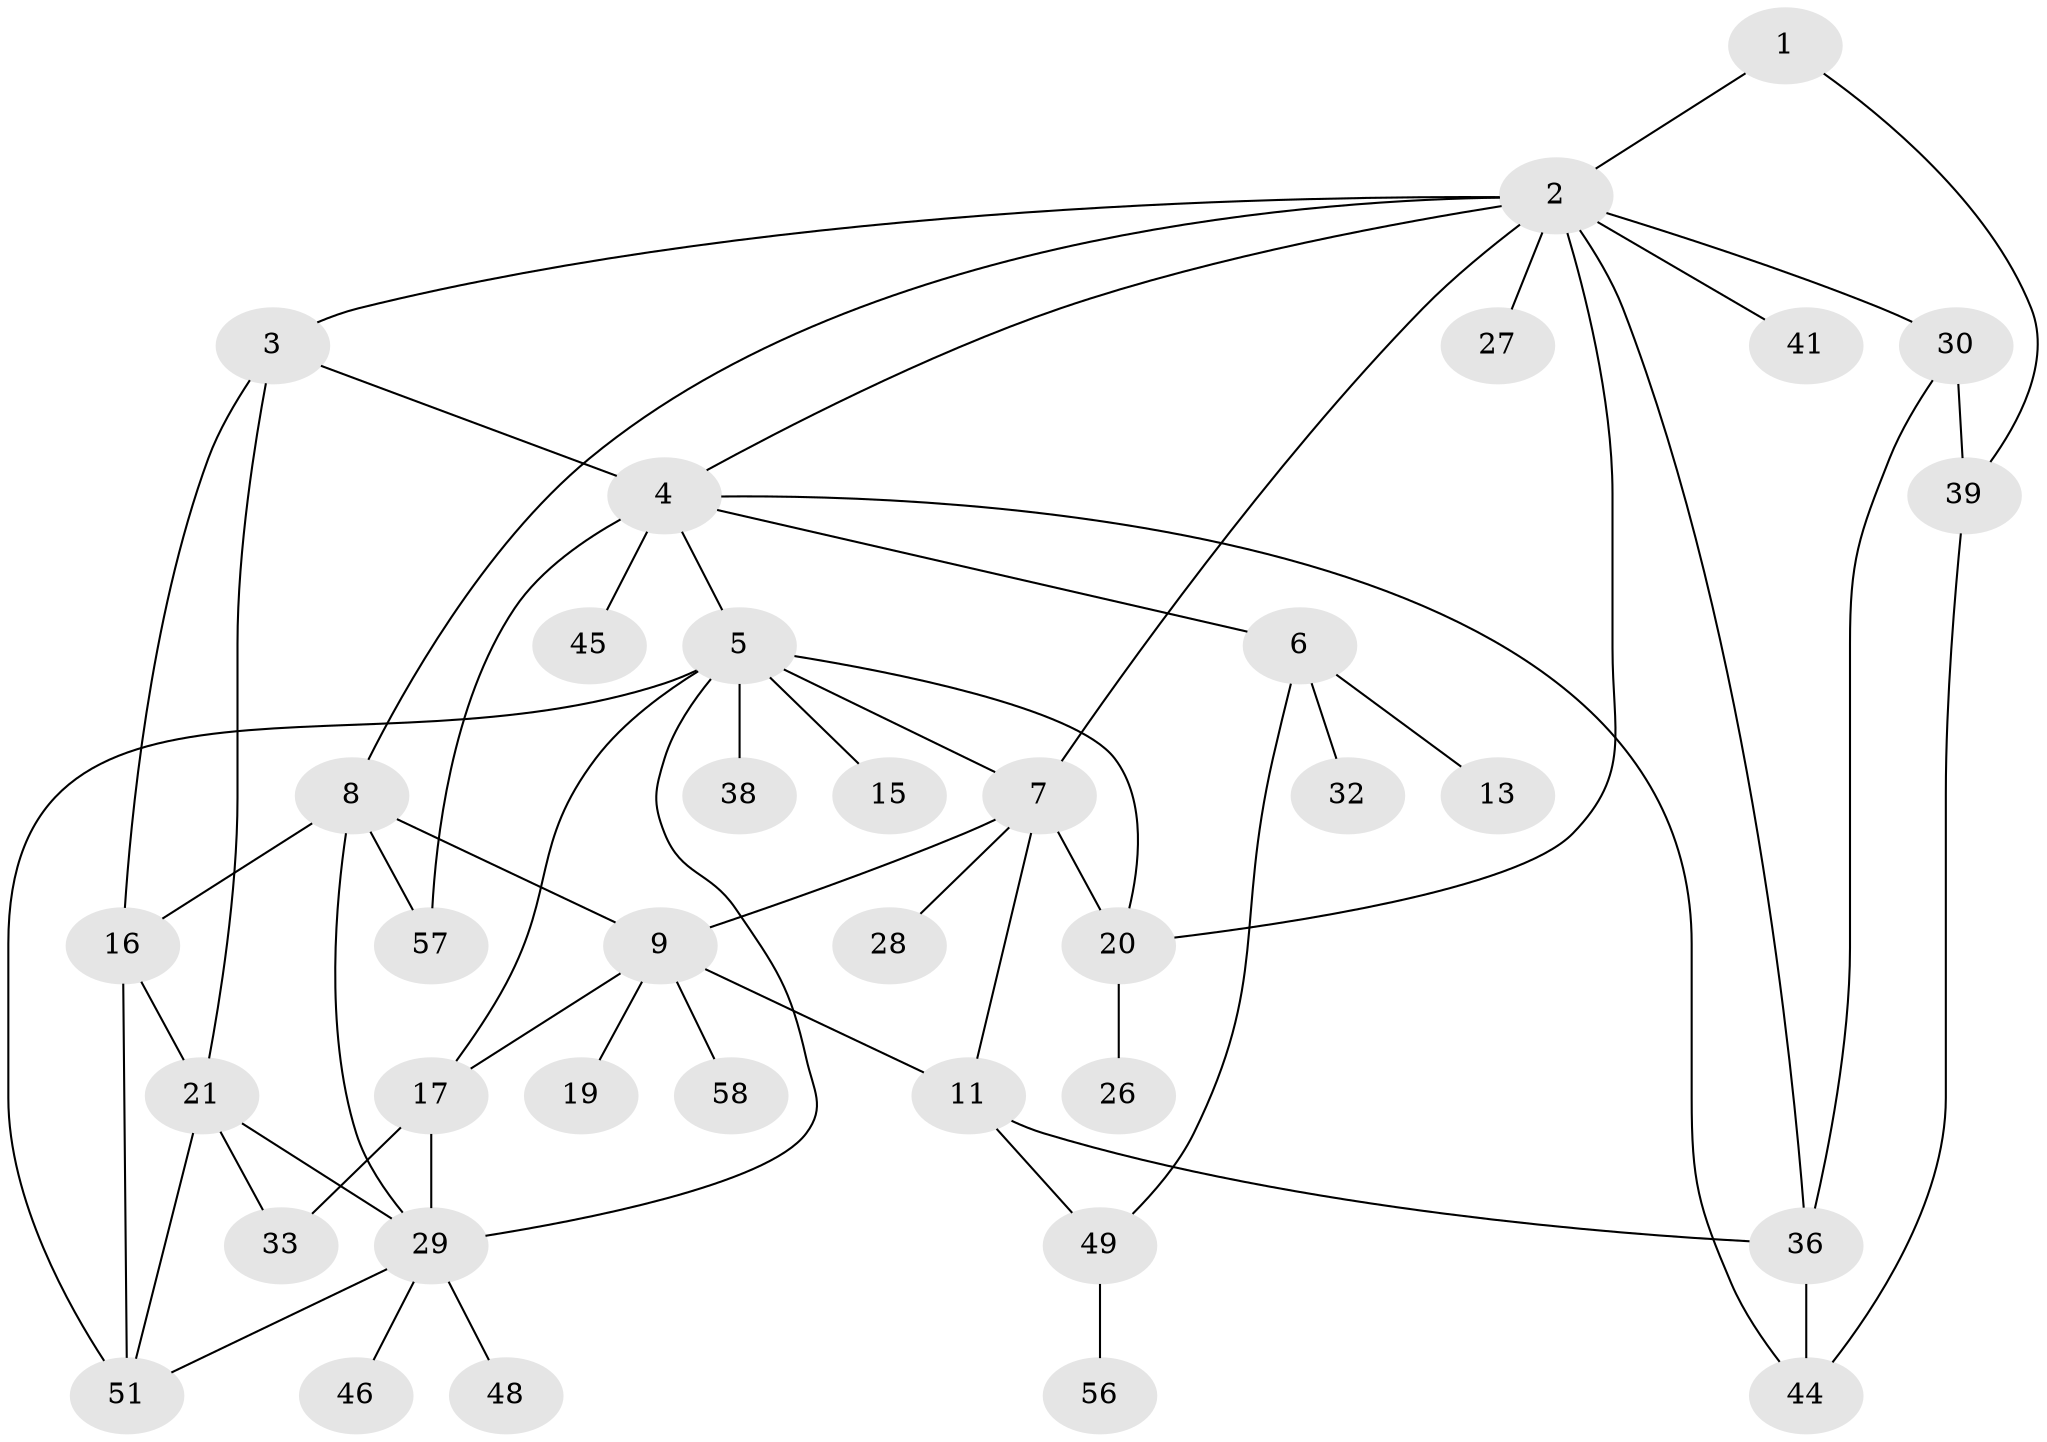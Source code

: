 // original degree distribution, {2: 0.25862068965517243, 11: 0.017241379310344827, 5: 0.13793103448275862, 4: 0.1206896551724138, 1: 0.29310344827586204, 3: 0.13793103448275862, 6: 0.034482758620689655}
// Generated by graph-tools (version 1.1) at 2025/41/03/06/25 10:41:26]
// undirected, 37 vertices, 59 edges
graph export_dot {
graph [start="1"]
  node [color=gray90,style=filled];
  1;
  2 [super="+25"];
  3 [super="+12"];
  4 [super="+43"];
  5 [super="+22"];
  6 [super="+10"];
  7 [super="+18"];
  8 [super="+24"];
  9 [super="+14"];
  11 [super="+35"];
  13;
  15;
  16 [super="+31"];
  17;
  19 [super="+34"];
  20 [super="+55"];
  21 [super="+23"];
  26;
  27;
  28;
  29 [super="+40"];
  30 [super="+37"];
  32;
  33 [super="+50"];
  36 [super="+47"];
  38;
  39 [super="+42"];
  41 [super="+52"];
  44;
  45 [super="+54"];
  46;
  48;
  49 [super="+53"];
  51;
  56;
  57;
  58;
  1 -- 2;
  1 -- 39;
  2 -- 3;
  2 -- 7;
  2 -- 8;
  2 -- 27;
  2 -- 30;
  2 -- 36;
  2 -- 41;
  2 -- 4;
  2 -- 20;
  3 -- 4 [weight=2];
  3 -- 21;
  3 -- 16;
  4 -- 5;
  4 -- 6;
  4 -- 57;
  4 -- 44;
  4 -- 45;
  5 -- 15;
  5 -- 17;
  5 -- 51;
  5 -- 20;
  5 -- 38;
  5 -- 29;
  5 -- 7;
  6 -- 13;
  6 -- 32;
  6 -- 49;
  7 -- 11;
  7 -- 20;
  7 -- 9;
  7 -- 28;
  8 -- 9;
  8 -- 57;
  8 -- 16;
  8 -- 29;
  9 -- 19;
  9 -- 58;
  9 -- 11;
  9 -- 17;
  11 -- 49;
  11 -- 36;
  16 -- 21;
  16 -- 51;
  17 -- 29;
  17 -- 33;
  20 -- 26;
  21 -- 33;
  21 -- 51;
  21 -- 29;
  29 -- 48;
  29 -- 51;
  29 -- 46;
  30 -- 36;
  30 -- 39;
  36 -- 44;
  39 -- 44;
  49 -- 56;
}

